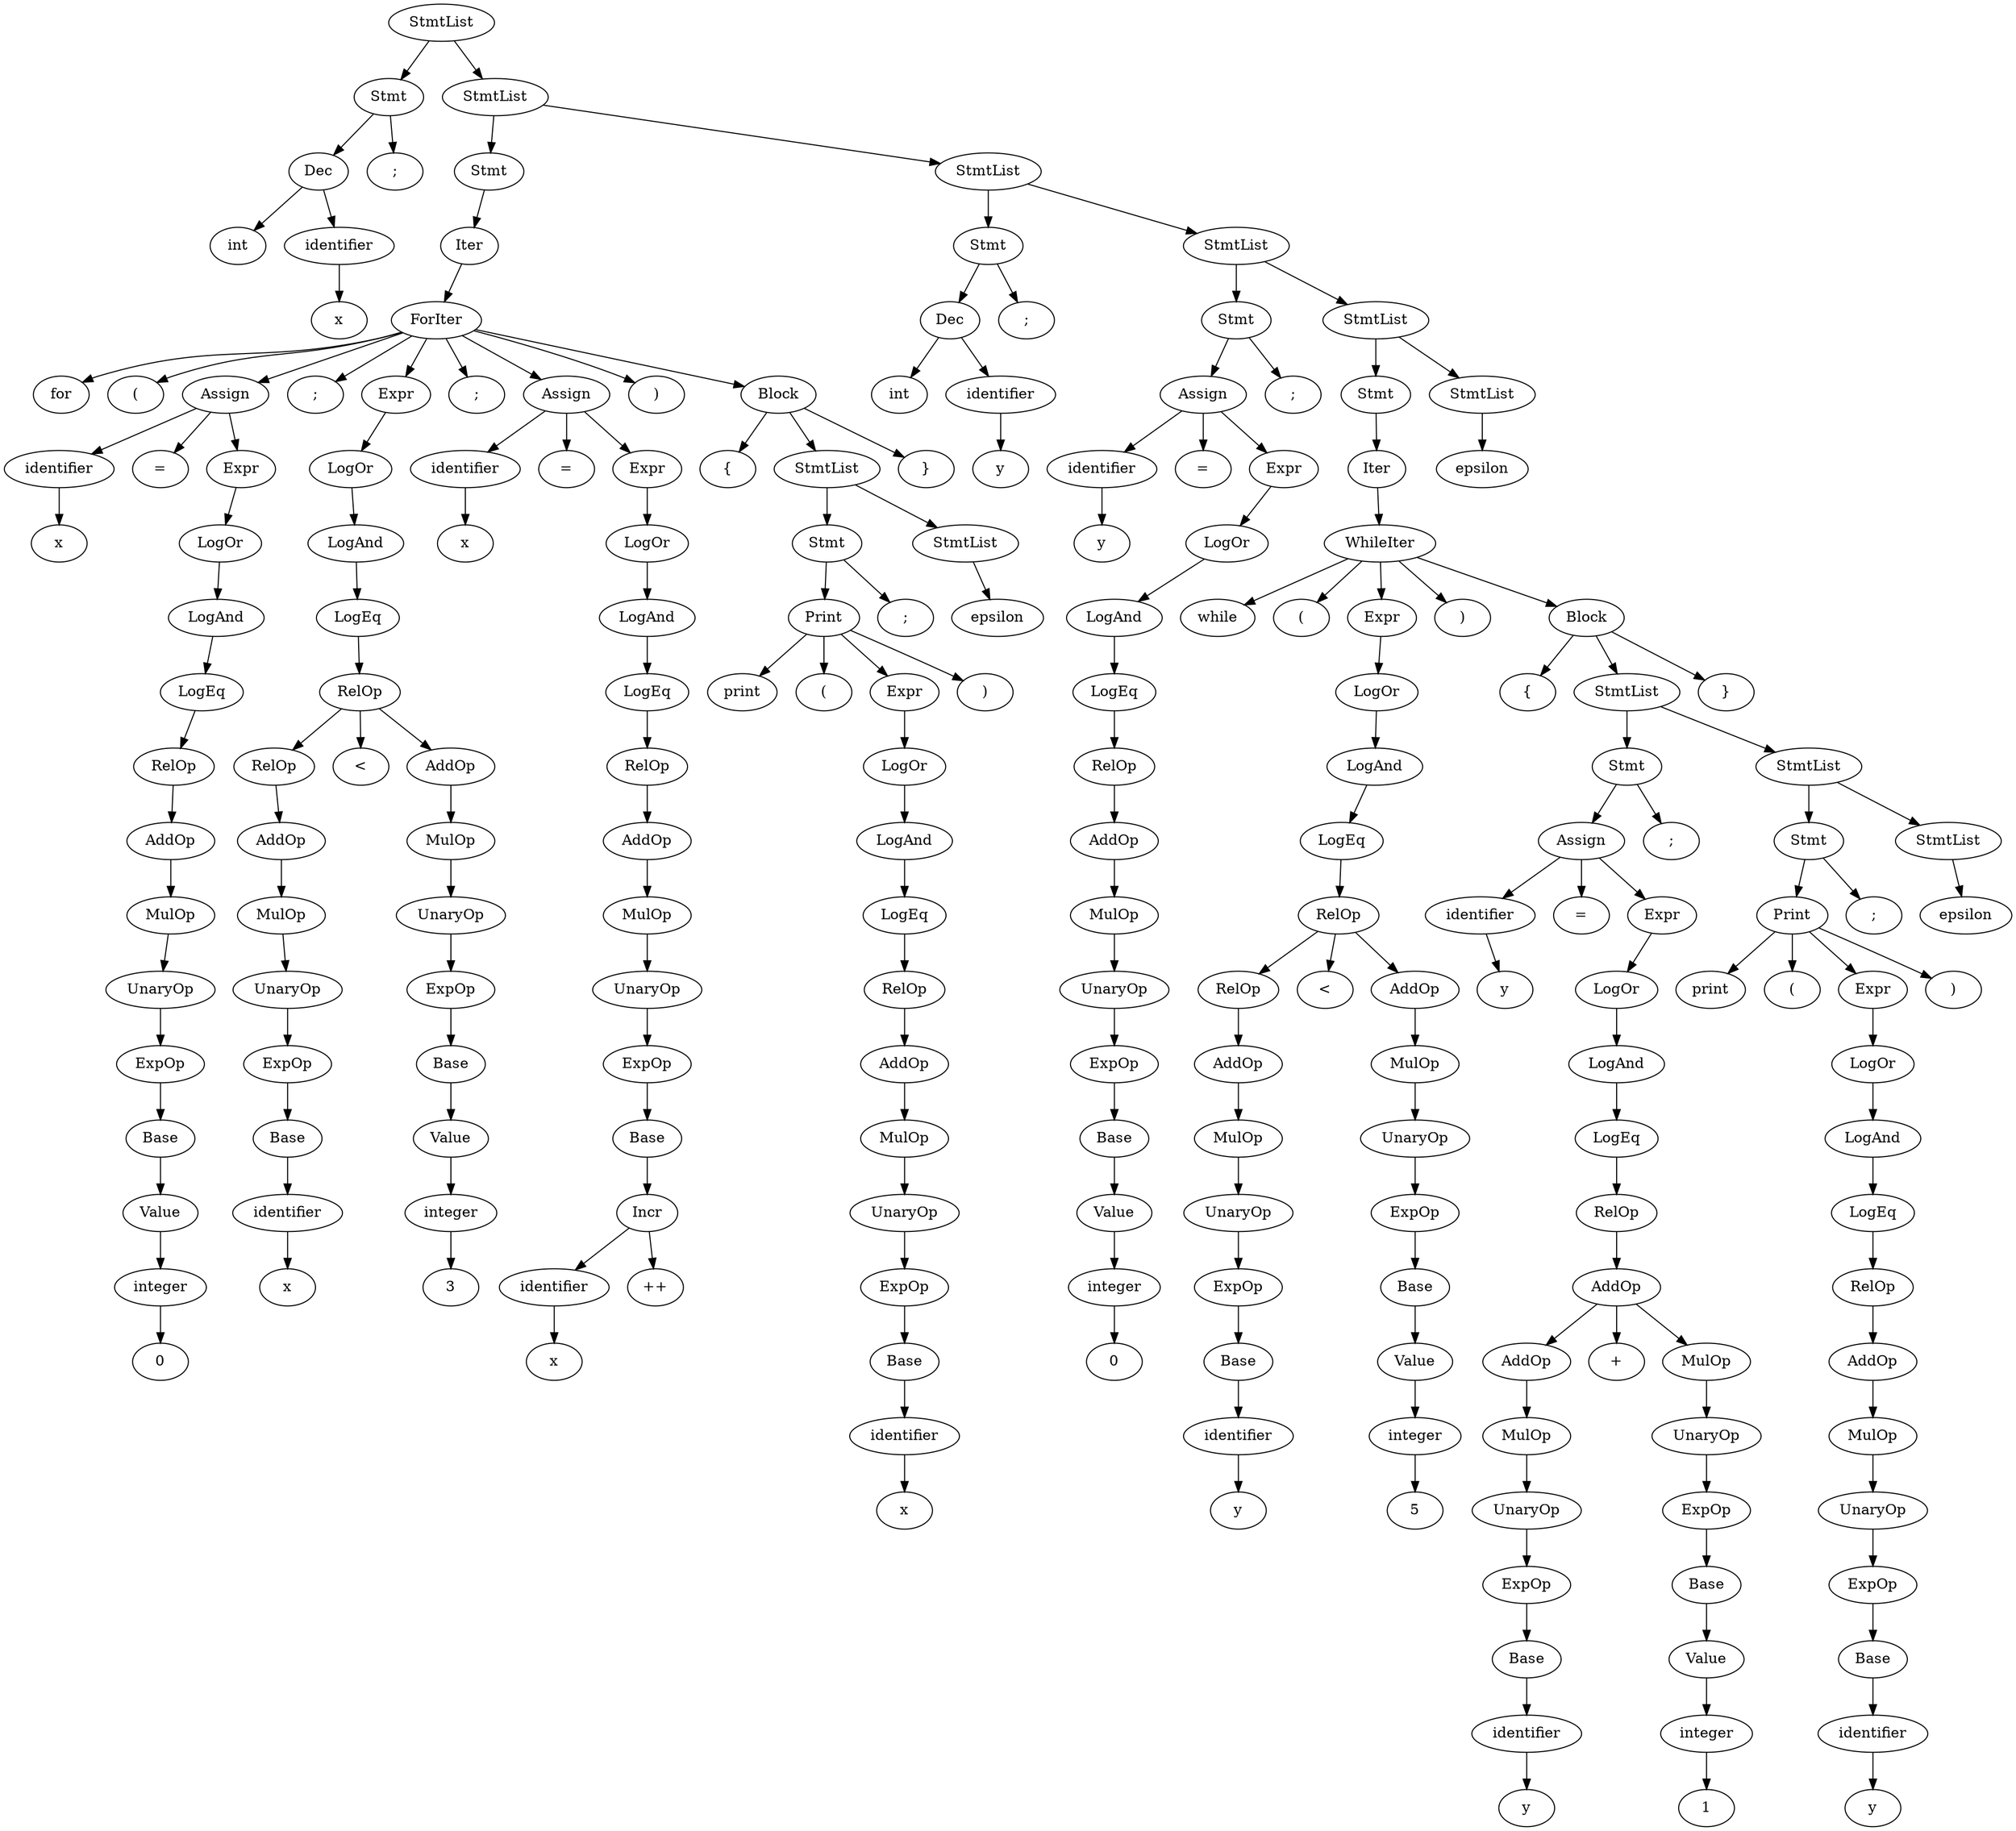 
digraph "sample"
{
struct1 [label="StmtList"]
struct2 [label="Stmt"]
struct3 [label="Dec"]
struct4 [label="int"]
struct3->struct4
struct5 [label="identifier"]
struct6 [label="x"]
struct5->struct6
struct3->struct5
struct2->struct3
struct7 [label=";"]
struct2->struct7
struct1->struct2
struct8 [label="StmtList"]
struct9 [label="Stmt"]
struct10 [label="Iter"]
struct11 [label="ForIter"]
struct12 [label="for"]
struct11->struct12
struct13 [label="("]
struct11->struct13
struct14 [label="Assign"]
struct15 [label="identifier"]
struct16 [label="x"]
struct15->struct16
struct14->struct15
struct17 [label="="]
struct14->struct17
struct18 [label="Expr"]
struct19 [label="LogOr"]
struct20 [label="LogAnd"]
struct21 [label="LogEq"]
struct22 [label="RelOp"]
struct23 [label="AddOp"]
struct24 [label="MulOp"]
struct25 [label="UnaryOp"]
struct26 [label="ExpOp"]
struct27 [label="Base"]
struct28 [label="Value"]
struct29 [label="integer"]
struct30 [label="0"]
struct29->struct30
struct28->struct29
struct27->struct28
struct26->struct27
struct25->struct26
struct24->struct25
struct23->struct24
struct22->struct23
struct21->struct22
struct20->struct21
struct19->struct20
struct18->struct19
struct14->struct18
struct11->struct14
struct31 [label=";"]
struct11->struct31
struct32 [label="Expr"]
struct33 [label="LogOr"]
struct34 [label="LogAnd"]
struct35 [label="LogEq"]
struct36 [label="RelOp"]
struct37 [label="RelOp"]
struct38 [label="AddOp"]
struct39 [label="MulOp"]
struct40 [label="UnaryOp"]
struct41 [label="ExpOp"]
struct42 [label="Base"]
struct43 [label="identifier"]
struct44 [label="x"]
struct43->struct44
struct42->struct43
struct41->struct42
struct40->struct41
struct39->struct40
struct38->struct39
struct37->struct38
struct36->struct37
struct45 [label="<"]
struct36->struct45
struct46 [label="AddOp"]
struct47 [label="MulOp"]
struct48 [label="UnaryOp"]
struct49 [label="ExpOp"]
struct50 [label="Base"]
struct51 [label="Value"]
struct52 [label="integer"]
struct53 [label="3"]
struct52->struct53
struct51->struct52
struct50->struct51
struct49->struct50
struct48->struct49
struct47->struct48
struct46->struct47
struct36->struct46
struct35->struct36
struct34->struct35
struct33->struct34
struct32->struct33
struct11->struct32
struct54 [label=";"]
struct11->struct54
struct55 [label="Assign"]
struct56 [label="identifier"]
struct57 [label="x"]
struct56->struct57
struct55->struct56
struct58 [label="="]
struct55->struct58
struct59 [label="Expr"]
struct60 [label="LogOr"]
struct61 [label="LogAnd"]
struct62 [label="LogEq"]
struct63 [label="RelOp"]
struct64 [label="AddOp"]
struct65 [label="MulOp"]
struct66 [label="UnaryOp"]
struct67 [label="ExpOp"]
struct68 [label="Base"]
struct69 [label="Incr"]
struct70 [label="identifier"]
struct71 [label="x"]
struct70->struct71
struct69->struct70
struct72 [label="++"]
struct69->struct72
struct68->struct69
struct67->struct68
struct66->struct67
struct65->struct66
struct64->struct65
struct63->struct64
struct62->struct63
struct61->struct62
struct60->struct61
struct59->struct60
struct55->struct59
struct11->struct55
struct73 [label=")"]
struct11->struct73
struct74 [label="Block"]
struct75 [label="{"]
struct74->struct75
struct76 [label="StmtList"]
struct77 [label="Stmt"]
struct78 [label="Print"]
struct79 [label="print"]
struct78->struct79
struct80 [label="("]
struct78->struct80
struct81 [label="Expr"]
struct82 [label="LogOr"]
struct83 [label="LogAnd"]
struct84 [label="LogEq"]
struct85 [label="RelOp"]
struct86 [label="AddOp"]
struct87 [label="MulOp"]
struct88 [label="UnaryOp"]
struct89 [label="ExpOp"]
struct90 [label="Base"]
struct91 [label="identifier"]
struct92 [label="x"]
struct91->struct92
struct90->struct91
struct89->struct90
struct88->struct89
struct87->struct88
struct86->struct87
struct85->struct86
struct84->struct85
struct83->struct84
struct82->struct83
struct81->struct82
struct78->struct81
struct93 [label=")"]
struct78->struct93
struct77->struct78
struct94 [label=";"]
struct77->struct94
struct76->struct77
struct95 [label="StmtList"]
struct96 [label="epsilon"]
struct95->struct96
struct76->struct95
struct74->struct76
struct97 [label="}"]
struct74->struct97
struct11->struct74
struct10->struct11
struct9->struct10
struct8->struct9
struct98 [label="StmtList"]
struct99 [label="Stmt"]
struct100 [label="Dec"]
struct101 [label="int"]
struct100->struct101
struct102 [label="identifier"]
struct103 [label="y"]
struct102->struct103
struct100->struct102
struct99->struct100
struct104 [label=";"]
struct99->struct104
struct98->struct99
struct105 [label="StmtList"]
struct106 [label="Stmt"]
struct107 [label="Assign"]
struct108 [label="identifier"]
struct109 [label="y"]
struct108->struct109
struct107->struct108
struct110 [label="="]
struct107->struct110
struct111 [label="Expr"]
struct112 [label="LogOr"]
struct113 [label="LogAnd"]
struct114 [label="LogEq"]
struct115 [label="RelOp"]
struct116 [label="AddOp"]
struct117 [label="MulOp"]
struct118 [label="UnaryOp"]
struct119 [label="ExpOp"]
struct120 [label="Base"]
struct121 [label="Value"]
struct122 [label="integer"]
struct123 [label="0"]
struct122->struct123
struct121->struct122
struct120->struct121
struct119->struct120
struct118->struct119
struct117->struct118
struct116->struct117
struct115->struct116
struct114->struct115
struct113->struct114
struct112->struct113
struct111->struct112
struct107->struct111
struct106->struct107
struct124 [label=";"]
struct106->struct124
struct105->struct106
struct125 [label="StmtList"]
struct126 [label="Stmt"]
struct127 [label="Iter"]
struct128 [label="WhileIter"]
struct129 [label="while"]
struct128->struct129
struct130 [label="("]
struct128->struct130
struct131 [label="Expr"]
struct132 [label="LogOr"]
struct133 [label="LogAnd"]
struct134 [label="LogEq"]
struct135 [label="RelOp"]
struct136 [label="RelOp"]
struct137 [label="AddOp"]
struct138 [label="MulOp"]
struct139 [label="UnaryOp"]
struct140 [label="ExpOp"]
struct141 [label="Base"]
struct142 [label="identifier"]
struct143 [label="y"]
struct142->struct143
struct141->struct142
struct140->struct141
struct139->struct140
struct138->struct139
struct137->struct138
struct136->struct137
struct135->struct136
struct144 [label="<"]
struct135->struct144
struct145 [label="AddOp"]
struct146 [label="MulOp"]
struct147 [label="UnaryOp"]
struct148 [label="ExpOp"]
struct149 [label="Base"]
struct150 [label="Value"]
struct151 [label="integer"]
struct152 [label="5"]
struct151->struct152
struct150->struct151
struct149->struct150
struct148->struct149
struct147->struct148
struct146->struct147
struct145->struct146
struct135->struct145
struct134->struct135
struct133->struct134
struct132->struct133
struct131->struct132
struct128->struct131
struct153 [label=")"]
struct128->struct153
struct154 [label="Block"]
struct155 [label="{"]
struct154->struct155
struct156 [label="StmtList"]
struct157 [label="Stmt"]
struct158 [label="Assign"]
struct159 [label="identifier"]
struct160 [label="y"]
struct159->struct160
struct158->struct159
struct161 [label="="]
struct158->struct161
struct162 [label="Expr"]
struct163 [label="LogOr"]
struct164 [label="LogAnd"]
struct165 [label="LogEq"]
struct166 [label="RelOp"]
struct167 [label="AddOp"]
struct168 [label="AddOp"]
struct169 [label="MulOp"]
struct170 [label="UnaryOp"]
struct171 [label="ExpOp"]
struct172 [label="Base"]
struct173 [label="identifier"]
struct174 [label="y"]
struct173->struct174
struct172->struct173
struct171->struct172
struct170->struct171
struct169->struct170
struct168->struct169
struct167->struct168
struct175 [label="+"]
struct167->struct175
struct176 [label="MulOp"]
struct177 [label="UnaryOp"]
struct178 [label="ExpOp"]
struct179 [label="Base"]
struct180 [label="Value"]
struct181 [label="integer"]
struct182 [label="1"]
struct181->struct182
struct180->struct181
struct179->struct180
struct178->struct179
struct177->struct178
struct176->struct177
struct167->struct176
struct166->struct167
struct165->struct166
struct164->struct165
struct163->struct164
struct162->struct163
struct158->struct162
struct157->struct158
struct183 [label=";"]
struct157->struct183
struct156->struct157
struct184 [label="StmtList"]
struct185 [label="Stmt"]
struct186 [label="Print"]
struct187 [label="print"]
struct186->struct187
struct188 [label="("]
struct186->struct188
struct189 [label="Expr"]
struct190 [label="LogOr"]
struct191 [label="LogAnd"]
struct192 [label="LogEq"]
struct193 [label="RelOp"]
struct194 [label="AddOp"]
struct195 [label="MulOp"]
struct196 [label="UnaryOp"]
struct197 [label="ExpOp"]
struct198 [label="Base"]
struct199 [label="identifier"]
struct200 [label="y"]
struct199->struct200
struct198->struct199
struct197->struct198
struct196->struct197
struct195->struct196
struct194->struct195
struct193->struct194
struct192->struct193
struct191->struct192
struct190->struct191
struct189->struct190
struct186->struct189
struct201 [label=")"]
struct186->struct201
struct185->struct186
struct202 [label=";"]
struct185->struct202
struct184->struct185
struct203 [label="StmtList"]
struct204 [label="epsilon"]
struct203->struct204
struct184->struct203
struct156->struct184
struct154->struct156
struct205 [label="}"]
struct154->struct205
struct128->struct154
struct127->struct128
struct126->struct127
struct125->struct126
struct206 [label="StmtList"]
struct207 [label="epsilon"]
struct206->struct207
struct125->struct206
struct105->struct125
struct98->struct105
struct8->struct98
struct1->struct8
}